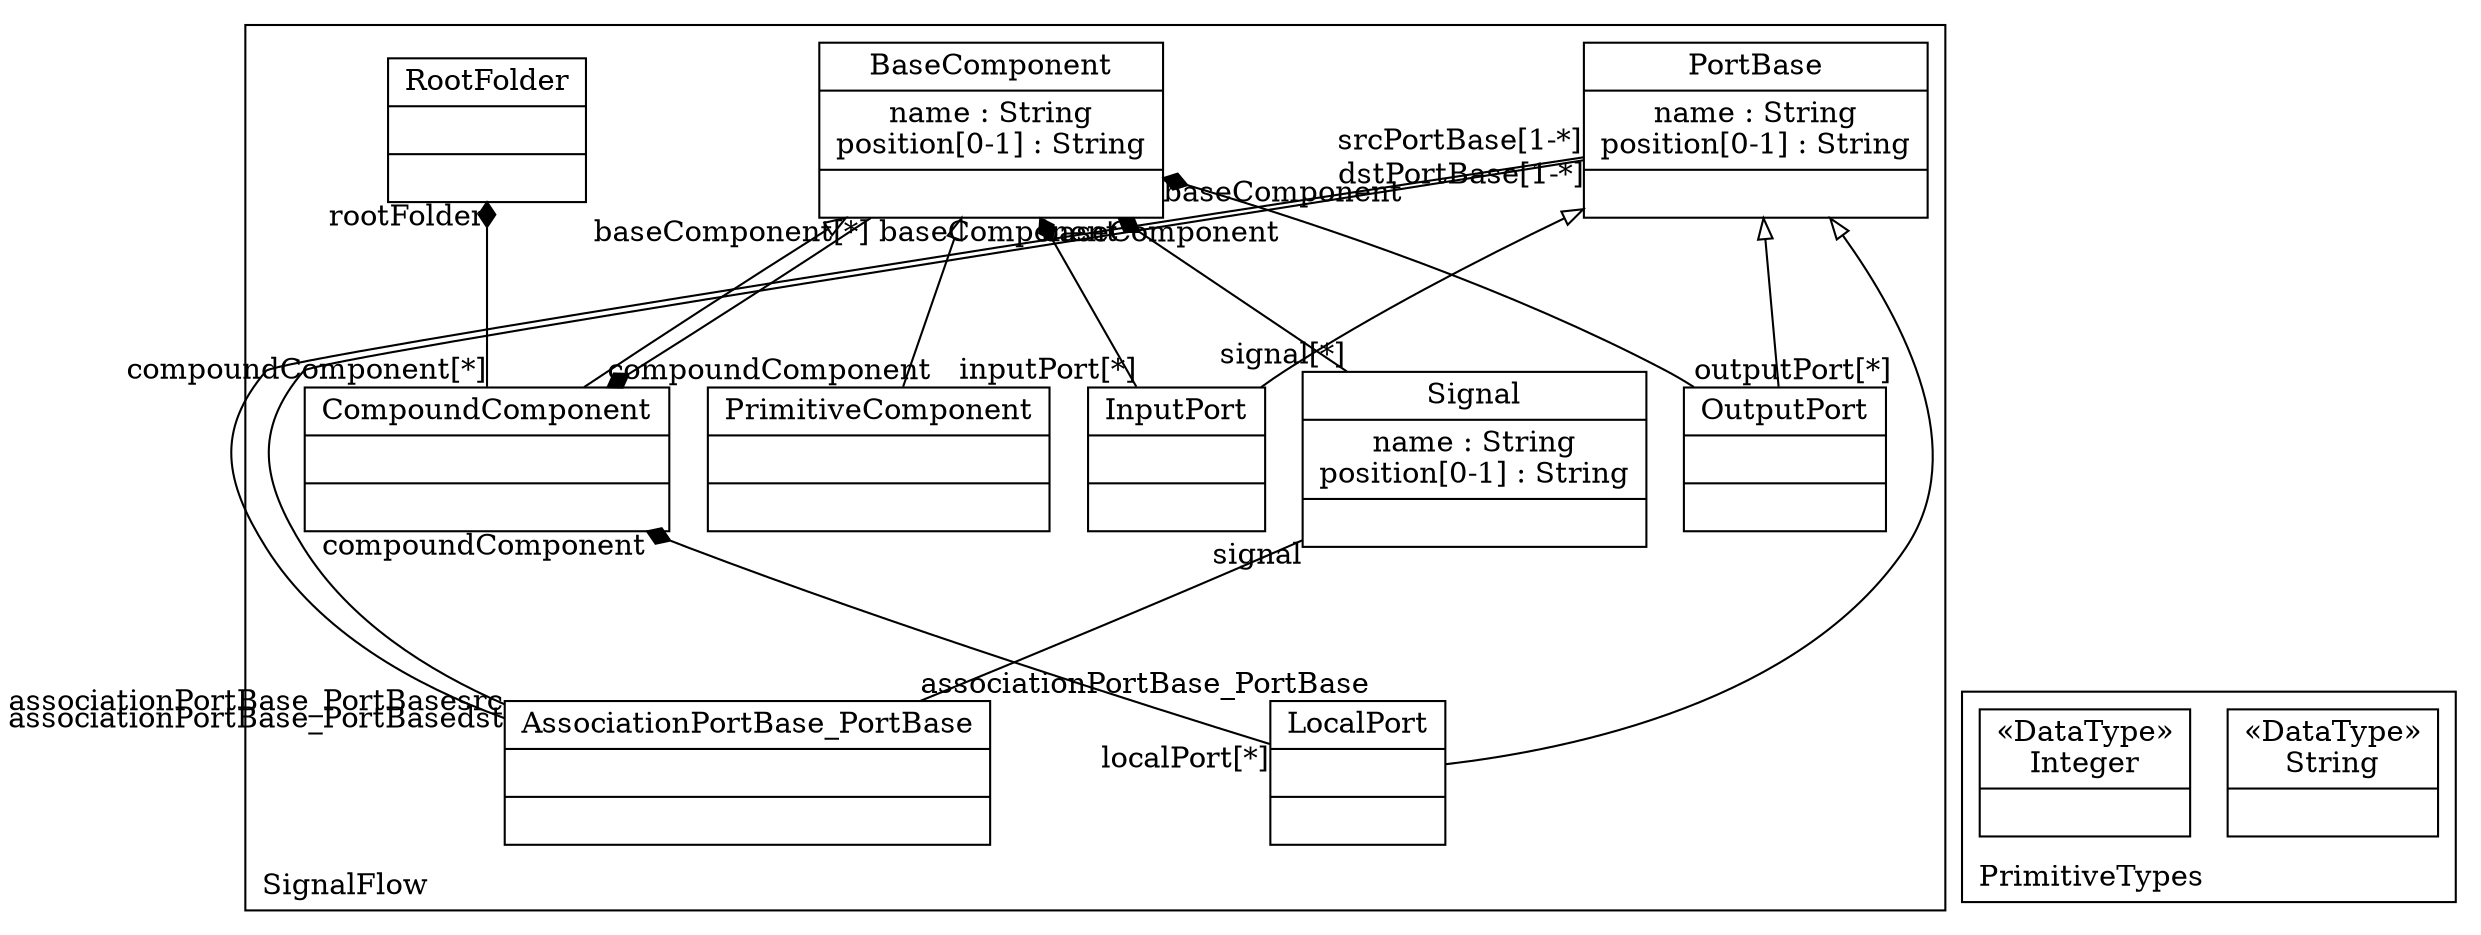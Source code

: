 digraph "KM3 Model in DOT" {
graph[rankdir=BT,labeljust=l,labelloc=t,nodeSep=0.75,compound=true];
 subgraph "cluster_SignalFlow"{
labelloc=t
color=black
label=SignalFlow
 node[shape=record];
RootFolder[label="{RootFolder| | }"]
;
 node[shape=record];
CompoundComponent[label="{CompoundComponent| | }"]
 CompoundComponent->RootFolder[arrowhead=diamond,arrowtail=none,headlabel="rootFolder",taillabel="compoundComponent[*]",group=RootFolder,minlen=2,constraint=true,]
 CompoundComponent->BaseComponent[arrowhead=onormal,group=BaseComponent,minlen=2,constraint=true,]
;
 node[shape=record];
PrimitiveComponent[label="{PrimitiveComponent| | }"]
 PrimitiveComponent->BaseComponent[arrowhead=onormal,group=BaseComponent,minlen=2,constraint=true,]
;
 node[shape=record];
BaseComponent[label="{BaseComponent|name : String\nposition[0-1] : String| }"]
 BaseComponent->CompoundComponent[arrowhead=diamond,arrowtail=none,headlabel="compoundComponent",taillabel="baseComponent[*]",group=CompoundComponent,minlen=2,constraint=true,]
;
 node[shape=record];
InputPort[label="{InputPort| | }"]
 InputPort->BaseComponent[arrowhead=diamond,arrowtail=none,headlabel="baseComponent",taillabel="inputPort[*]",group=BaseComponent,minlen=2,constraint=true,]
 InputPort->PortBase[arrowhead=onormal,group=PortBase,minlen=2,constraint=true,]
;
 node[shape=record];
LocalPort[label="{LocalPort| | }"]
 LocalPort->CompoundComponent[arrowhead=diamond,arrowtail=none,headlabel="compoundComponent",taillabel="localPort[*]",group=CompoundComponent,minlen=2,constraint=true,]
 LocalPort->PortBase[arrowhead=onormal,group=PortBase,minlen=2,constraint=true,]
;
 node[shape=record];
OutputPort[label="{OutputPort| | }"]
 OutputPort->BaseComponent[arrowhead=diamond,arrowtail=none,headlabel="baseComponent",taillabel="outputPort[*]",group=BaseComponent,minlen=2,constraint=true,]
 OutputPort->PortBase[arrowhead=onormal,group=PortBase,minlen=2,constraint=true,]
;
 node[shape=record];
PortBase[label="{PortBase|name : String\nposition[0-1] : String| }"]
 PortBase->AssociationPortBase_PortBase[arrowhead=none,arrowtail=none,headlabel="associationPortBase_PortBasedst",taillabel="dstPortBase[1-*]",group=AssociationPortBase_PortBase,minlen=2,constraint=false,]
;
 node[shape=record];
Signal[label="{Signal|name : String\nposition[0-1] : String| }"]
 Signal->BaseComponent[arrowhead=diamond,arrowtail=none,headlabel="baseComponent",taillabel="signal[*]",group=BaseComponent,minlen=2,constraint=true,]
;
 node[shape=record];
AssociationPortBase_PortBase[label="{AssociationPortBase_PortBase| | }"]
 AssociationPortBase_PortBase->PortBase[arrowhead=none,arrowtail=none,headlabel="srcPortBase[1-*]",taillabel="associationPortBase_PortBasesrc",group=PortBase,minlen=2,constraint=false,]
 AssociationPortBase_PortBase->Signal[arrowhead=none,arrowtail=none,headlabel="signal",taillabel="associationPortBase_PortBase",group=Signal,minlen=2,constraint=false,]
;

} subgraph "cluster_PrimitiveTypes"{
labelloc=t
color=black
label=PrimitiveTypes
 node[shape=record];
String[label="{&#171;DataType&#187;\nString|}"]
;
 node[shape=record];
Integer[label="{&#171;DataType&#187;\nInteger|}"]
;

}
}